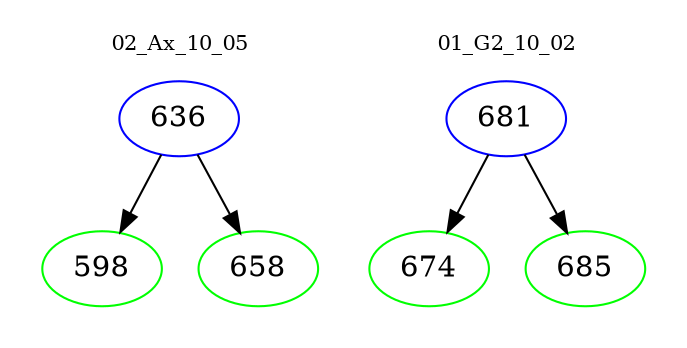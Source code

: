 digraph{
subgraph cluster_0 {
color = white
label = "02_Ax_10_05";
fontsize=10;
T0_636 [label="636", color="blue"]
T0_636 -> T0_598 [color="black"]
T0_598 [label="598", color="green"]
T0_636 -> T0_658 [color="black"]
T0_658 [label="658", color="green"]
}
subgraph cluster_1 {
color = white
label = "01_G2_10_02";
fontsize=10;
T1_681 [label="681", color="blue"]
T1_681 -> T1_674 [color="black"]
T1_674 [label="674", color="green"]
T1_681 -> T1_685 [color="black"]
T1_685 [label="685", color="green"]
}
}
